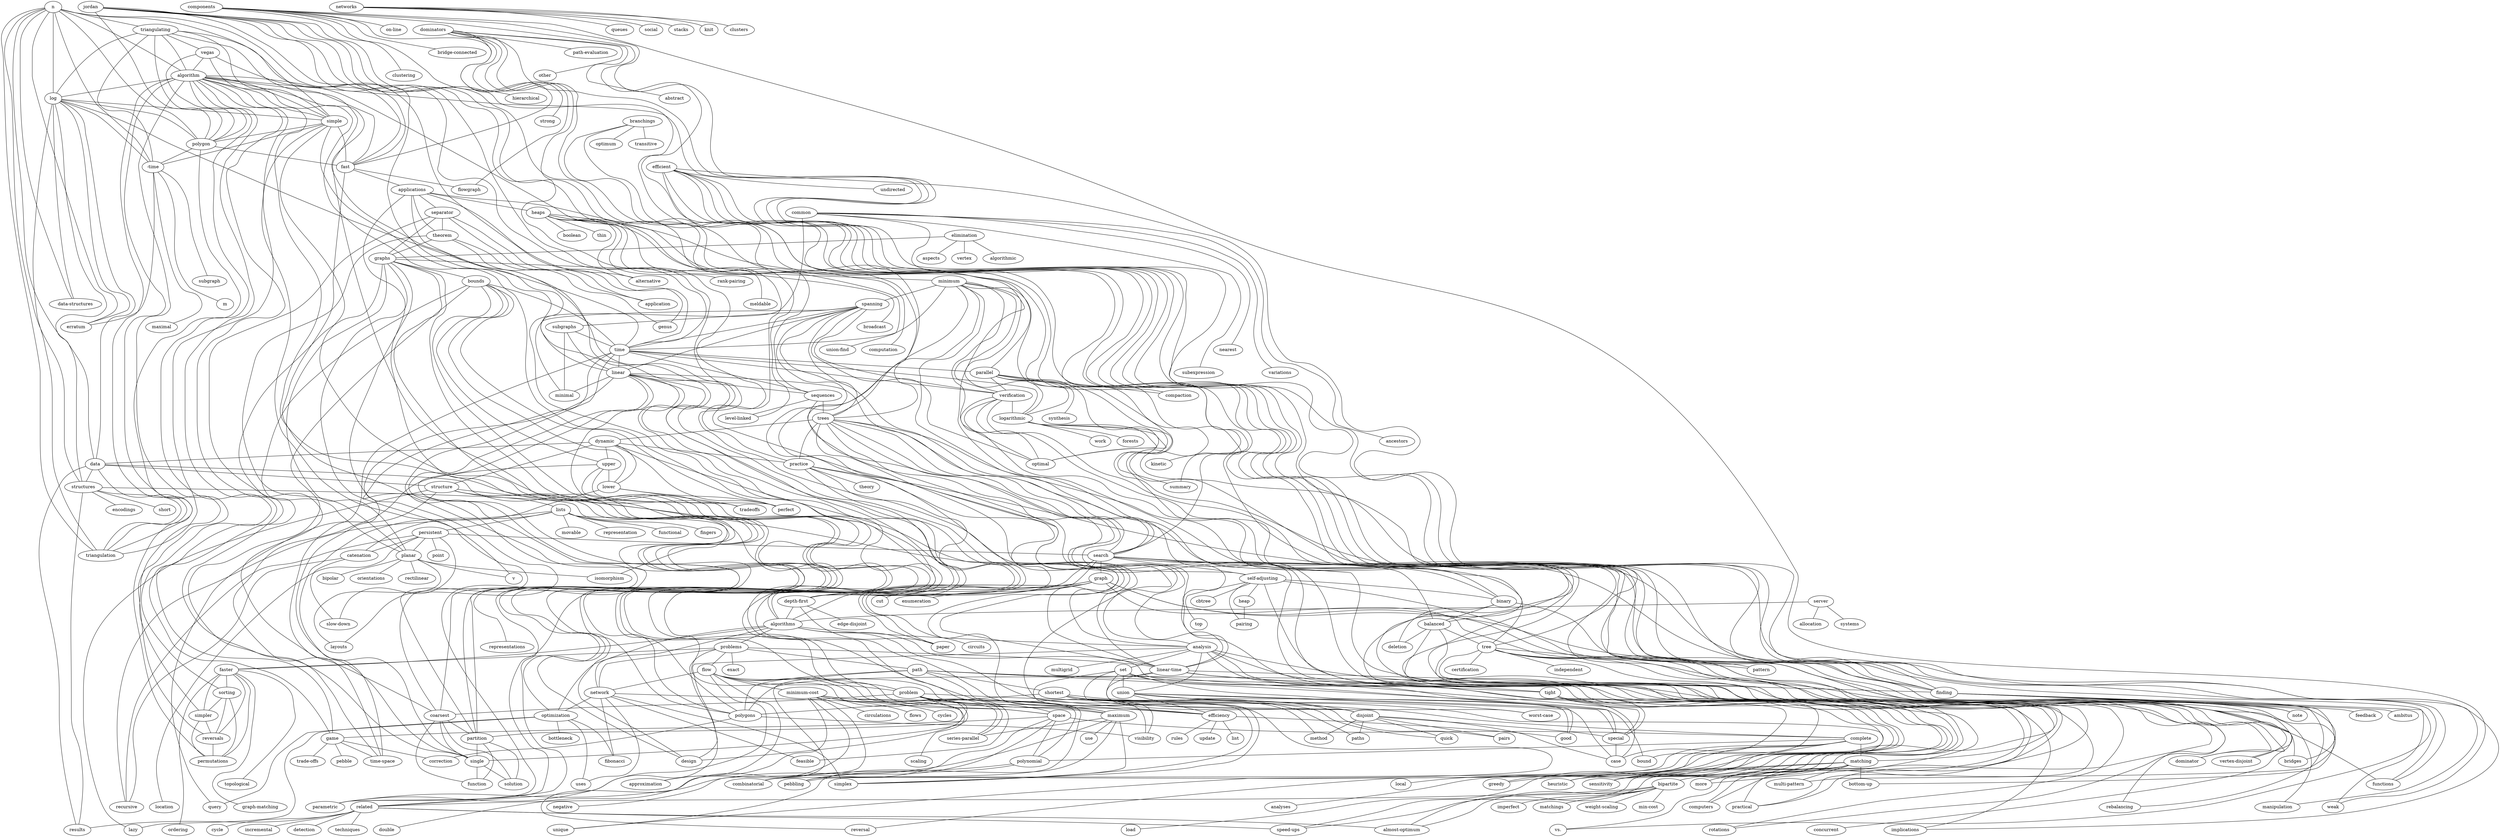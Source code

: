 graph {
  "n" [imp="9.0"];
  "erratum" [imp="1.0"];
  "data-structures" [imp="1.0"];
  "triangulating" [imp="6.0"];
  "-time" [imp="3.0"];
  "polygon" [imp="8.0"];
  "triangulation" [imp="2.0"];
  "vegas" [imp="2.0"];
  "polygons" [imp="3.0"];
  "fast" [imp="5.0"];
  "subgraph" [imp="1.0"];
  "m" [imp="1.0"];
  "maximal" [imp="1.0"];
  "algorithm" [imp="33.0"];
  "correction" [imp="2.0"];
  "visibility" [imp="1.0"];
  "simple" [imp="10.0"];
  "applications" [imp="3.0"];
  "parametric" [imp="1.0"];
  "flowgraph" [imp="1.0"];
  "linear-time" [imp="13.0"];
  "finding" [imp="11.0"];
  "log" [imp="10.0"];
  "maximum" [imp="7.0"];
  "separator" [imp="3.0"];
  "heaps" [imp="7.0"];
  "theorem" [imp="3.0"];
  "computation" [imp="2.0"];
  "alternative" [imp="1.0"];
  "server" [imp="2.0"];
  "algorithms" [imp="27.0"];
  "systems" [imp="2.0"];
  "allocation" [imp="2.0"];
  "unique" [imp="2.0"];
  "graph" [imp="6.0"];
  "network" [imp="11.0"];
  "analysis" [imp="7.0"];
  "problems" [imp="15.0"];
  "faster" [imp="8.0"];
  "linear" [imp="14.0"];
  "optimization" [imp="4.0"];
  "circuits" [imp="1.0"];
  "bridges" [imp="1.0"];
  "manipulation" [imp="1.0"];
  "note" [imp="1.0"];
  "cut" [imp="1.0"];
  "paper" [imp="1.0"];
  "depth-first" [imp="3.0"];
  "enumeration" [imp="1.0"];
  "fibonacci" [imp="2.0"];
  "simplex" [imp="2.0"];
  "feasible" [imp="2.0"];
  "uses" [imp="2.0"];
  "sensitivity" [imp="2.0"];
  "vs." [imp="1.0"];
  "design" [imp="2.0"];
  "set" [imp="5.0"];
  "union" [imp="5.0"];
  "computers" [imp="1.0"];
  "multigrid" [imp="1.0"];
  "implications" [imp="1.0"];
  "flow" [imp="11.0"];
  "exact" [imp="1.0"];
  "path" [imp="5.0"];
  "related" [imp="4.0"];
  "sorting" [imp="3.0"];
  "simpler" [imp="3.0"];
  "reversals" [imp="3.0"];
  "permutations" [imp="3.0"];
  "topological" [imp="1.0"];
  "graph-matching" [imp="1.0"];
  "ordering" [imp="1.0"];
  "spanning" [imp="10.0"];
  "coarsest" [imp="2.0"];
  "partition" [imp="2.0"];
  "single" [imp="2.0"];
  "minimal" [imp="2.0"];
  "sequences" [imp="2.0"];
  "subgraphs" [imp="2.0"];
  "query" [imp="1.0"];
  "bottleneck" [imp="1.0"];
  "structure" [imp="4.0"];
  "lazy" [imp="1.0"];
  "trees" [imp="31.0"];
  "edge-disjoint" [imp="2.0"];
  "series-parallel" [imp="1.0"];
  "use" [imp="2.0"];
  "case" [imp="2.0"];
  "disjoint" [imp="3.0"];
  "special" [imp="2.0"];
  "good" [imp="2.0"];
  "worst-case" [imp="1.0"];
  "efficiency" [imp="2.0"];
  "minimum" [imp="12.0"];
  "problem" [imp="15.0"];
  "minimum-cost" [imp="5.0"];
  "approximation" [imp="1.0"];
  "tight" [imp="3.0"];
  "reversal" [imp="1.0"];
  "bound" [imp="1.0"];
  "shortest" [imp="4.0"];
  "cycle" [imp="1.0"];
  "speed-ups" [imp="1.0"];
  "almost-optimum" [imp="1.0"];
  "results" [imp="1.0"];
  "incremental" [imp="2.0"];
  "detection" [imp="1.0"];
  "techniques" [imp="1.0"];
  "verification" [imp="4.0"];
  "optimal" [imp="2.0"];
  "solution" [imp="1.0"];
  "function" [imp="2.0"];
  "time" [imp="16.0"];
  "search" [imp="12.0"];
  "level-linked" [imp="1.0"];
  "lists" [imp="6.0"];
  "perfect" [imp="2.0"];
  "heap" [imp="2.0"];
  "pairing" [imp="1.0"];
  "on-line" [imp="1.0"];
  "rotations" [imp="1.0"];
  "weak" [imp="1.0"];
  "ambitus" [imp="1.0"];
  "feedback" [imp="1.0"];
  "logarithmic" [imp="4.0"];
  "method" [imp="1.0"];
  "paths" [imp="2.0"];
  "quick" [imp="1.0"];
  "pairs" [imp="1.0"];
  "bottom-up" [imp="2.0"];
  "imperfect" [imp="1.0"];
  "representations" [imp="1.0"];
  "catenation" [imp="3.0"];
  "functional" [imp="1.0"];
  "fingers" [imp="1.0"];
  "recursive" [imp="1.0"];
  "persistent" [imp="4.0"];
  "movable" [imp="1.0"];
  "representation" [imp="1.0"];
  "slow-down" [imp="1.0"];
  "location" [imp="1.0"];
  "point" [imp="1.0"];
  "planar" [imp="10.0"];
  "self-adjusting" [imp="7.0"];
  "practical" [imp="1.0"];
  "tree" [imp="6.0"];
  "layouts" [imp="1.0"];
  "isomorphism" [imp="2.0"];
  "v" [imp="2.0"];
  "orientations" [imp="1.0"];
  "rectilinear" [imp="1.0"];
  "bipolar" [imp="1.0"];
  "binary" [imp="3.0"];
  "concurrent" [imp="1.0"];
  "top" [imp="1.0"];
  "cbtree" [imp="1.0"];
  "dominator" [imp="2.0"];
  "certification" [imp="1.0"];
  "vertex-disjoint" [imp="1.0"];
  "functions" [imp="1.0"];
  "independent" [imp="1.0"];
  "pattern" [imp="1.0"];
  "graphs" [imp="14.0"];
  "application" [imp="2.0"];
  "genus" [imp="1.0"];
  "synthesis" [imp="1.0"];
  "upper" [imp="3.0"];
  "lower" [imp="3.0"];
  "time-space" [imp="2.0"];
  "tradeoffs" [imp="1.0"];
  "queues" [imp="1.0"];
  "dynamic" [imp="9.0"];
  "balanced" [imp="2.0"];
  "rebalancing" [imp="2.0"];
  "deletion" [imp="2.0"];
  "practice" [imp="5.0"];
  "data" [imp="7.0"];
  "algorithmic" [imp="2.0"];
  "meldable" [imp="1.0"];
  "broadcast" [imp="1.0"];
  "union-find" [imp="2.0"];
  "kinetic" [imp="1.0"];
  "rank-pairing" [imp="2.0"];
  "thin" [imp="1.0"];
  "boolean" [imp="2.0"];
  "space" [imp="8.0"];
  "bounds" [imp="11.0"];
  "game" [imp="4.0"];
  "pebbling" [imp="2.0"];
  "polynomial" [imp="4.0"];
  "complete" [imp="5.0"];
  "combinatorial" [imp="2.0"];
  "pebble" [imp="2.0"];
  "trade-offs" [imp="1.0"];
  "list" [imp="1.0"];
  "negative" [imp="2.0"];
  "double" [imp="1.0"];
  "scaling" [imp="1.0"];
  "circulations" [imp="2.0"];
  "flows" [imp="1.0"];
  "cycles" [imp="2.0"];
  "matching" [imp="3.0"];
  "greedy" [imp="1.0"];
  "heuristic" [imp="2.0"];
  "parallel" [imp="7.0"];
  "more" [imp="2.0"];
  "multi-pattern" [imp="1.0"];
  "bipartite" [imp="3.0"];
  "work" [imp="1.0"];
  "summary" [imp="1.0"];
  "forests" [imp="1.0"];
  "theory" [imp="1.0"];
  "structures" [imp="5.0"];
  "rules" [imp="1.0"];
  "update" [imp="1.0"];
  "elimination" [imp="2.0"];
  "aspects" [imp="2.0"];
  "vertex" [imp="2.0"];
  "common" [imp="2.0"];
  "subexpression" [imp="1.0"];
  "nearest" [imp="1.0"];
  "variations" [imp="1.0"];
  "ancestors" [imp="1.0"];
  "branchings" [imp="2.0"];
  "optimum" [imp="1.0"];
  "compaction" [imp="1.0"];
  "transitive" [imp="1.0"];
  "social" [imp="2.0"];
  "path-evaluation" [imp="1.0"];
  "matchings" [imp="1.0"];
  "weight-scaling" [imp="1.0"];
  "min-cost" [imp="1.0"];
  "efficient" [imp="4.0"];
  "undirected" [imp="1.0"];
  "bridge-connected" [imp="1.0"];
  "local" [imp="2.0"];
  "analyses" [imp="2.0"];
  "load" [imp="2.0"];
  "short" [imp="1.0"];
  "encodings" [imp="1.0"];
  "stacks" [imp="1.0"];
  "clustering" [imp="2.0"];
  "dominators" [imp="6.0"];
  "other" [imp="1.0"];
  "abstract" [imp="1.0"];
  "jordan" [imp="3.0"];
  "components" [imp="5.0"];
  "hierarchical" [imp="2.0"];
  "strong" [imp="2.0"];
  "networks" [imp="3.0"];
  "knit" [imp="1.0"];
  "clusters" [imp="1.0"];
  "n" -- "erratum" [weight="0.25"];
  "n" -- "data-structures" [weight="0.25"];
  "n" -- "triangulating" [weight="0.363636363636"];
  "n" -- "-time" [weight="0.714285714286"];
  "n" -- "polygon" [weight="0.888888888889"];
  "n" -- "triangulation" [weight="0.571428571429"];
  "triangulating" -- "-time" [weight="0.285714285714"];
  "triangulating" -- "vegas" [weight="0.333333333333"];
  "triangulating" -- "polygons" [weight="0.285714285714"];
  "triangulating" -- "fast" [weight="0.222222222222"];
  "-time" -- "erratum" [weight="0.333333333333"];
  "-time" -- "subgraph" [weight="0.333333333333"];
  "-time" -- "m" [weight="0.333333333333"];
  "-time" -- "maximal" [weight="0.333333333333"];
  "polygon" -- "triangulating" [weight="0.4"];
  "polygon" -- "-time" [weight="0.222222222222"];
  "polygon" -- "triangulation" [weight="0.25"];
  "polygon" -- "vegas" [weight="0.25"];
  "polygon" -- "fast" [weight="0.181818181818"];
  "vegas" -- "algorithm" [weight="0.0606060606061"];
  "polygons" -- "algorithm" [weight="0.0588235294118"];
  "polygons" -- "correction" [weight="0.25"];
  "polygons" -- "visibility" [weight="0.333333333333"];
  "fast" -- "vegas" [weight="0.4"];
  "fast" -- "simple" [weight="0.153846153846"];
  "fast" -- "applications" [weight="0.142857142857"];
  "fast" -- "parametric" [weight="0.2"];
  "fast" -- "flowgraph" [weight="0.2"];
  "algorithm" -- "n" [weight="0.135135135135"];
  "algorithm" -- "triangulating" [weight="0.181818181818"];
  "algorithm" -- "polygon" [weight="0.108108108108"];
  "algorithm" -- "fast" [weight="0.151515151515"];
  "algorithm" -- "simple" [weight="0.162162162162"];
  "algorithm" -- "linear-time" [weight="0.277777777778"];
  "algorithm" -- "finding" [weight="0.157894736842"];
  "algorithm" -- "log" [weight="0.162162162162"];
  "simple" -- "n" [weight="0.727272727273"];
  "simple" -- "triangulating" [weight="0.6"];
  "simple" -- "-time" [weight="0.181818181818"];
  "simple" -- "polygon" [weight="0.636363636364"];
  "simple" -- "triangulation" [weight="0.2"];
  "simple" -- "vegas" [weight="0.2"];
  "simple" -- "polygons" [weight="0.3"];
  "applications" -- "parametric" [weight="0.333333333333"];
  "applications" -- "maximum" [weight="0.111111111111"];
  "applications" -- "separator" [weight="0.2"];
  "applications" -- "heaps" [weight="0.111111111111"];
  "applications" -- "theorem" [weight="0.2"];
  "applications" -- "computation" [weight="0.25"];
  "applications" -- "alternative" [weight="0.333333333333"];
  "server" -- "algorithms" [weight="0.0740740740741"];
  "server" -- "systems" [weight="1.0"];
  "server" -- "allocation" [weight="1.0"];
  "algorithms" -- "unique" [weight="0.0740740740741"];
  "algorithms" -- "graph" [weight="0.1"];
  "algorithms" -- "network" [weight="0.117647058824"];
  "algorithms" -- "analysis" [weight="0.133333333333"];
  "algorithms" -- "problems" [weight="0.2"];
  "algorithms" -- "faster" [weight="0.129032258065"];
  "algorithms" -- "linear" [weight="0.0789473684211"];
  "algorithms" -- "optimization" [weight="0.107142857143"];
  "graph" -- "circuits" [weight="0.166666666667"];
  "graph" -- "bridges" [weight="0.166666666667"];
  "graph" -- "manipulation" [weight="0.166666666667"];
  "graph" -- "note" [weight="0.166666666667"];
  "graph" -- "cut" [weight="0.166666666667"];
  "graph" -- "paper" [weight="0.166666666667"];
  "graph" -- "depth-first" [weight="0.285714285714"];
  "graph" -- "enumeration" [weight="0.166666666667"];
  "network" -- "optimization" [weight="0.153846153846"];
  "network" -- "fibonacci" [weight="0.181818181818"];
  "network" -- "maximum" [weight="0.125"];
  "network" -- "simplex" [weight="0.181818181818"];
  "network" -- "feasible" [weight="0.181818181818"];
  "network" -- "uses" [weight="0.181818181818"];
  "analysis" -- "sensitivity" [weight="0.285714285714"];
  "analysis" -- "vs." [weight="0.142857142857"];
  "analysis" -- "design" [weight="0.285714285714"];
  "analysis" -- "set" [weight="0.2"];
  "analysis" -- "union" [weight="0.2"];
  "analysis" -- "computers" [weight="0.142857142857"];
  "analysis" -- "multigrid" [weight="0.142857142857"];
  "analysis" -- "implications" [weight="0.142857142857"];
  "problems" -- "network" [weight="0.0833333333333"];
  "problems" -- "faster" [weight="0.0952380952381"];
  "problems" -- "linear-time" [weight="0.0769230769231"];
  "problems" -- "flow" [weight="0.0833333333333"];
  "problems" -- "exact" [weight="0.0666666666667"];
  "problems" -- "path" [weight="0.111111111111"];
  "problems" -- "related" [weight="0.266666666667"];
  "faster" -- "sorting" [weight="0.375"];
  "faster" -- "simpler" [weight="0.375"];
  "faster" -- "reversals" [weight="0.375"];
  "faster" -- "permutations" [weight="0.375"];
  "faster" -- "topological" [weight="0.125"];
  "faster" -- "graph-matching" [weight="0.125"];
  "faster" -- "ordering" [weight="0.125"];
  "linear" -- "spanning" [weight="0.142857142857"];
  "linear" -- "coarsest" [weight="0.142857142857"];
  "linear" -- "partition" [weight="0.142857142857"];
  "linear" -- "single" [weight="0.142857142857"];
  "linear" -- "minimal" [weight="0.142857142857"];
  "linear" -- "sequences" [weight="0.142857142857"];
  "linear" -- "subgraphs" [weight="0.142857142857"];
  "optimization" -- "fibonacci" [weight="0.5"];
  "optimization" -- "uses" [weight="0.5"];
  "optimization" -- "query" [weight="0.25"];
  "optimization" -- "bottleneck" [weight="0.25"];
  "optimization" -- "structure" [weight="0.142857142857"];
  "optimization" -- "lazy" [weight="0.25"];
  "depth-first" -- "algorithms" [weight="0.0714285714286"];
  "depth-first" -- "linear" [weight="0.133333333333"];
  "depth-first" -- "paper" [weight="0.333333333333"];
  "depth-first" -- "spanning" [weight="0.0833333333333"];
  "depth-first" -- "trees" [weight="0.030303030303"];
  "depth-first" -- "edge-disjoint" [weight="0.25"];
  "maximum" -- "parametric" [weight="0.142857142857"];
  "maximum" -- "unique" [weight="0.285714285714"];
  "maximum" -- "simplex" [weight="0.125"];
  "maximum" -- "series-parallel" [weight="0.142857142857"];
  "maximum" -- "use" [weight="0.125"];
  "set" -- "union" [weight="1.0"];
  "set" -- "case" [weight="0.4"];
  "set" -- "disjoint" [weight="0.333333333333"];
  "set" -- "special" [weight="0.4"];
  "set" -- "good" [weight="0.166666666667"];
  "set" -- "worst-case" [weight="0.2"];
  "set" -- "efficiency" [weight="0.166666666667"];
  "union" -- "case" [weight="0.4"];
  "union" -- "disjoint" [weight="0.333333333333"];
  "union" -- "special" [weight="0.4"];
  "union" -- "good" [weight="0.166666666667"];
  "union" -- "worst-case" [weight="0.2"];
  "union" -- "efficiency" [weight="0.166666666667"];
  "linear-time" -- "polygons" [weight="0.230769230769"];
  "linear-time" -- "simple" [weight="0.15"];
  "linear-time" -- "finding" [weight="0.2"];
  "linear-time" -- "case" [weight="0.153846153846"];
  "linear-time" -- "minimum" [weight="0.136363636364"];
  "linear-time" -- "disjoint" [weight="0.142857142857"];
  "linear-time" -- "special" [weight="0.153846153846"];
  "flow" -- "parametric" [weight="0.0909090909091"];
  "flow" -- "network" [weight="0.466666666667"];
  "flow" -- "maximum" [weight="0.384615384615"];
  "flow" -- "feasible" [weight="0.181818181818"];
  "flow" -- "series-parallel" [weight="0.0909090909091"];
  "flow" -- "problem" [weight="0.130434782609"];
  "flow" -- "minimum-cost" [weight="0.142857142857"];
  "flow" -- "approximation" [weight="0.0909090909091"];
  "path" -- "polygons" [weight="0.142857142857"];
  "path" -- "visibility" [weight="0.2"];
  "path" -- "sensitivity" [weight="0.166666666667"];
  "path" -- "tight" [weight="0.142857142857"];
  "path" -- "reversal" [weight="0.2"];
  "path" -- "bound" [weight="0.2"];
  "path" -- "shortest" [weight="0.5"];
  "related" -- "cycle" [weight="0.25"];
  "related" -- "speed-ups" [weight="0.25"];
  "related" -- "almost-optimum" [weight="0.25"];
  "related" -- "results" [weight="0.25"];
  "related" -- "incremental" [weight="0.2"];
  "related" -- "detection" [weight="0.25"];
  "related" -- "techniques" [weight="0.25"];
  "sorting" -- "algorithm" [weight="0.0909090909091"];
  "sorting" -- "simpler" [weight="1.0"];
  "sorting" -- "reversals" [weight="1.0"];
  "sorting" -- "permutations" [weight="1.0"];
  "simpler" -- "algorithm" [weight="0.0909090909091"];
  "simpler" -- "reversals" [weight="1.0"];
  "simpler" -- "permutations" [weight="1.0"];
  "reversals" -- "algorithm" [weight="0.0909090909091"];
  "reversals" -- "permutations" [weight="1.0"];
  "permutations" -- "algorithm" [weight="0.0909090909091"];
  "spanning" -- "sensitivity" [weight="0.2"];
  "spanning" -- "minimal" [weight="0.2"];
  "spanning" -- "subgraphs" [weight="0.2"];
  "spanning" -- "verification" [weight="0.272727272727"];
  "spanning" -- "optimal" [weight="0.2"];
  "coarsest" -- "algorithm" [weight="0.0294117647059"];
  "coarsest" -- "partition" [weight="1.0"];
  "coarsest" -- "single" [weight="1.0"];
  "coarsest" -- "solution" [weight="0.5"];
  "coarsest" -- "function" [weight="1.0"];
  "coarsest" -- "time" [weight="0.125"];
  "partition" -- "algorithm" [weight="0.0294117647059"];
  "partition" -- "single" [weight="1.0"];
  "partition" -- "solution" [weight="0.5"];
  "partition" -- "function" [weight="1.0"];
  "partition" -- "time" [weight="0.125"];
  "single" -- "algorithm" [weight="0.0294117647059"];
  "single" -- "solution" [weight="0.5"];
  "single" -- "function" [weight="1.0"];
  "single" -- "time" [weight="0.125"];
  "sequences" -- "search" [weight="0.0769230769231"];
  "sequences" -- "trees" [weight="0.03125"];
  "sequences" -- "time" [weight="0.125"];
  "sequences" -- "level-linked" [weight="0.5"];
  "subgraphs" -- "minimal" [weight="1.0"];
  "subgraphs" -- "time" [weight="0.125"];
  "structure" -- "analysis" [weight="0.1"];
  "structure" -- "design" [weight="0.2"];
  "structure" -- "query" [weight="0.25"];
  "structure" -- "lazy" [weight="0.25"];
  "structure" -- "lists" [weight="0.111111111111"];
  "heap" -- "pairing" [weight="2.0"];
  "finding" -- "bridges" [weight="0.0909090909091"];
  "finding" -- "note" [weight="0.0909090909091"];
  "finding" -- "weak" [weight="0.0909090909091"];
  "finding" -- "ambitus" [weight="0.0909090909091"];
  "finding" -- "feedback" [weight="0.0909090909091"];
  "log" -- "n" [weight="8.5"];
  "log" -- "erratum" [weight="0.222222222222"];
  "log" -- "data-structures" [weight="0.222222222222"];
  "log" -- "triangulating" [weight="0.333333333333"];
  "log" -- "-time" [weight="0.625"];
  "log" -- "polygon" [weight="0.8"];
  "log" -- "triangulation" [weight="0.5"];
  "log" -- "simple" [weight="0.666666666667"];
  "minimum" -- "sensitivity" [weight="0.166666666667"];
  "minimum" -- "spanning" [weight="0.375"];
  "minimum" -- "finding" [weight="0.15"];
  "minimum" -- "verification" [weight="0.230769230769"];
  "minimum" -- "optimal" [weight="0.166666666667"];
  "minimum" -- "logarithmic" [weight="0.230769230769"];
  "disjoint" -- "case" [weight="0.666666666667"];
  "disjoint" -- "special" [weight="0.666666666667"];
  "disjoint" -- "method" [weight="0.333333333333"];
  "disjoint" -- "paths" [weight="0.25"];
  "disjoint" -- "quick" [weight="0.333333333333"];
  "disjoint" -- "pairs" [weight="0.333333333333"];
  "special" -- "algorithm" [weight="0.0606060606061"];
  "special" -- "case" [weight="1.0"];
  "lists" -- "representations" [weight="0.166666666667"];
  "lists" -- "catenation" [weight="0.5"];
  "lists" -- "functional" [weight="0.166666666667"];
  "lists" -- "fingers" [weight="0.166666666667"];
  "lists" -- "recursive" [weight="0.166666666667"];
  "lists" -- "persistent" [weight="0.428571428571"];
  "lists" -- "movable" [weight="0.166666666667"];
  "lists" -- "representation" [weight="0.166666666667"];
  "catenation" -- "recursive" [weight="0.333333333333"];
  "catenation" -- "slow-down" [weight="0.333333333333"];
  "persistent" -- "catenation" [weight="0.75"];
  "persistent" -- "recursive" [weight="0.25"];
  "persistent" -- "slow-down" [weight="0.25"];
  "persistent" -- "search" [weight="0.0666666666667"];
  "persistent" -- "location" [weight="0.25"];
  "persistent" -- "point" [weight="0.25"];
  "persistent" -- "planar" [weight="0.0769230769231"];
  "search" -- "graph" [weight="0.125"];
  "search" -- "linear" [weight="0.130434782609"];
  "search" -- "paper" [weight="0.0833333333333"];
  "search" -- "depth-first" [weight="0.25"];
  "search" -- "self-adjusting" [weight="0.1875"];
  "search" -- "practical" [weight="0.0833333333333"];
  "search" -- "tree" [weight="0.125"];
  "planar" -- "separator" [weight="0.181818181818"];
  "planar" -- "layouts" [weight="0.222222222222"];
  "planar" -- "isomorphism" [weight="0.2"];
  "planar" -- "v" [weight="0.2"];
  "planar" -- "orientations" [weight="0.222222222222"];
  "planar" -- "rectilinear" [weight="0.222222222222"];
  "planar" -- "bipolar" [weight="0.222222222222"];
  "self-adjusting" -- "heap" [weight="0.285714285714"];
  "self-adjusting" -- "pairing" [weight="0.142857142857"];
  "self-adjusting" -- "practical" [weight="0.142857142857"];
  "self-adjusting" -- "binary" [weight="0.25"];
  "self-adjusting" -- "concurrent" [weight="0.142857142857"];
  "self-adjusting" -- "top" [weight="0.142857142857"];
  "self-adjusting" -- "cbtree" [weight="0.142857142857"];
  "tree" -- "rotations" [weight="0.166666666667"];
  "tree" -- "practical" [weight="0.166666666667"];
  "tree" -- "dominator" [weight="0.333333333333"];
  "tree" -- "certification" [weight="0.166666666667"];
  "tree" -- "vertex-disjoint" [weight="0.166666666667"];
  "tree" -- "functions" [weight="0.166666666667"];
  "tree" -- "independent" [weight="0.166666666667"];
  "tree" -- "pattern" [weight="0.166666666667"];
  "separator" -- "theorem" [weight="1.0"];
  "separator" -- "graphs" [weight="0.0625"];
  "separator" -- "application" [weight="0.25"];
  "separator" -- "genus" [weight="0.333333333333"];
  "upper" -- "perfect" [weight="0.666666666667"];
  "upper" -- "lower" [weight="1.0"];
  "upper" -- "time-space" [weight="0.25"];
  "upper" -- "tradeoffs" [weight="0.333333333333"];
  "lower" -- "perfect" [weight="0.666666666667"];
  "lower" -- "time-space" [weight="0.25"];
  "lower" -- "tradeoffs" [weight="0.333333333333"];
  "trees" -- "simplex" [weight="0.1"];
  "trees" -- "sensitivity" [weight="0.1"];
  "trees" -- "spanning" [weight="0.242424242424"];
  "trees" -- "minimum" [weight="0.30303030303"];
  "trees" -- "search" [weight="0.264705882353"];
  "trees" -- "self-adjusting" [weight="0.117647058824"];
  "trees" -- "binary" [weight="0.0967741935484"];
  "trees" -- "dynamic" [weight="0.212121212121"];
  "binary" -- "search" [weight="0.0714285714286"];
  "binary" -- "balanced" [weight="0.25"];
  "binary" -- "rebalancing" [weight="0.25"];
  "binary" -- "deletion" [weight="0.25"];
  "dynamic" -- "simplex" [weight="0.222222222222"];
  "dynamic" -- "structure" [weight="0.181818181818"];
  "dynamic" -- "perfect" [weight="0.222222222222"];
  "dynamic" -- "upper" [weight="0.2"];
  "dynamic" -- "lower" [weight="0.2"];
  "dynamic" -- "practice" [weight="0.166666666667"];
  "dynamic" -- "data" [weight="0.142857142857"];
  "verification" -- "sensitivity" [weight="0.2"];
  "verification" -- "optimal" [weight="0.5"];
  "verification" -- "dominator" [weight="0.2"];
  "verification" -- "logarithmic" [weight="0.333333333333"];
  "verification" -- "vertex-disjoint" [weight="0.25"];
  "heaps" -- "alternative" [weight="0.142857142857"];
  "heaps" -- "meldable" [weight="0.142857142857"];
  "heaps" -- "broadcast" [weight="0.142857142857"];
  "heaps" -- "union-find" [weight="0.125"];
  "heaps" -- "kinetic" [weight="0.142857142857"];
  "heaps" -- "rank-pairing" [weight="0.285714285714"];
  "heaps" -- "thin" [weight="0.142857142857"];
  "heaps" -- "boolean" [weight="0.125"];
  "theorem" -- "planar" [weight="0.181818181818"];
  "theorem" -- "graphs" [weight="0.0625"];
  "theorem" -- "application" [weight="0.25"];
  "theorem" -- "genus" [weight="0.333333333333"];
  "graphs" -- "minimum" [weight="0.0833333333333"];
  "graphs" -- "planar" [weight="0.263157894737"];
  "graphs" -- "layouts" [weight="0.0714285714286"];
  "graphs" -- "isomorphism" [weight="0.142857142857"];
  "graphs" -- "v" [weight="0.142857142857"];
  "graphs" -- "space" [weight="0.157894736842"];
  "graphs" -- "bounds" [weight="0.136363636364"];
  "graphs" -- "game" [weight="0.2"];
  "space" -- "game" [weight="0.333333333333"];
  "space" -- "pebbling" [weight="0.25"];
  "space" -- "polynomial" [weight="0.5"];
  "space" -- "complete" [weight="0.444444444444"];
  "space" -- "combinatorial" [weight="0.25"];
  "bounds" -- "perfect" [weight="0.181818181818"];
  "bounds" -- "upper" [weight="0.272727272727"];
  "bounds" -- "lower" [weight="0.272727272727"];
  "bounds" -- "time-space" [weight="0.181818181818"];
  "bounds" -- "space" [weight="0.1875"];
  "bounds" -- "game" [weight="0.363636363636"];
  "bounds" -- "time" [weight="0.125"];
  "game" -- "correction" [weight="0.2"];
  "game" -- "time-space" [weight="0.2"];
  "game" -- "pebble" [weight="0.2"];
  "game" -- "trade-offs" [weight="0.25"];
  "problem" -- "maximum" [weight="0.157894736842"];
  "problem" -- "coarsest" [weight="0.133333333333"];
  "problem" -- "partition" [weight="0.133333333333"];
  "problem" -- "single" [weight="0.133333333333"];
  "problem" -- "space" [weight="0.210526315789"];
  "problem" -- "pebbling" [weight="0.133333333333"];
  "problem" -- "polynomial" [weight="0.266666666667"];
  "problem" -- "complete" [weight="0.25"];
  "minimum-cost" -- "series-parallel" [weight="0.2"];
  "minimum-cost" -- "negative" [weight="0.4"];
  "minimum-cost" -- "approximation" [weight="0.2"];
  "minimum-cost" -- "double" [weight="0.2"];
  "minimum-cost" -- "scaling" [weight="0.2"];
  "minimum-cost" -- "circulations" [weight="0.4"];
  "minimum-cost" -- "flows" [weight="0.2"];
  "minimum-cost" -- "cycles" [weight="0.4"];
  "polynomial" -- "pebbling" [weight="0.5"];
  "polynomial" -- "combinatorial" [weight="0.5"];
  "complete" -- "pebbling" [weight="0.4"];
  "complete" -- "polynomial" [weight="0.8"];
  "complete" -- "combinatorial" [weight="0.4"];
  "complete" -- "matching" [weight="0.142857142857"];
  "complete" -- "greedy" [weight="0.2"];
  "complete" -- "heuristic" [weight="0.166666666667"];
  "time" -- "n" [weight="0.190476190476"];
  "time" -- "linear" [weight="0.428571428571"];
  "time" -- "spanning" [weight="0.238095238095"];
  "time" -- "log" [weight="0.181818181818"];
  "time" -- "minimum" [weight="0.166666666667"];
  "time" -- "verification" [weight="0.176470588235"];
  "time" -- "logarithmic" [weight="0.25"];
  "time" -- "parallel" [weight="0.15"];
  "matching" -- "bottom-up" [weight="0.25"];
  "matching" -- "greedy" [weight="0.333333333333"];
  "matching" -- "heuristic" [weight="0.25"];
  "matching" -- "more" [weight="0.25"];
  "matching" -- "multi-pattern" [weight="0.333333333333"];
  "matching" -- "bipartite" [weight="0.2"];
  "matching" -- "speed-ups" [weight="0.333333333333"];
  "matching" -- "almost-optimum" [weight="0.333333333333"];
  "logarithmic" -- "optimal" [weight="0.5"];
  "logarithmic" -- "work" [weight="0.25"];
  "logarithmic" -- "summary" [weight="0.25"];
  "logarithmic" -- "functions" [weight="0.25"];
  "logarithmic" -- "forests" [weight="0.25"];
  "practice" -- "algorithms" [weight="0.0322580645161"];
  "practice" -- "analysis" [weight="0.0909090909091"];
  "practice" -- "vs." [weight="0.2"];
  "practice" -- "design" [weight="0.166666666667"];
  "practice" -- "trees" [weight="0.0588235294118"];
  "practice" -- "theory" [weight="0.2"];
  "balanced" -- "rotations" [weight="0.5"];
  "balanced" -- "search" [weight="0.0769230769231"];
  "balanced" -- "tree" [weight="0.142857142857"];
  "balanced" -- "trees" [weight="0.03125"];
  "balanced" -- "rebalancing" [weight="0.333333333333"];
  "balanced" -- "deletion" [weight="0.333333333333"];
  "data" -- "n" [weight="0.142857142857"];
  "data" -- "triangulation" [weight="0.125"];
  "data" -- "design" [weight="0.125"];
  "data" -- "structure" [weight="0.375"];
  "data" -- "log" [weight="0.133333333333"];
  "data" -- "results" [weight="0.142857142857"];
  "data" -- "structures" [weight="0.5"];
  "efficiency" -- "algorithm" [weight="0.0294117647059"];
  "efficiency" -- "linear" [weight="0.0666666666667"];
  "efficiency" -- "list" [weight="0.5"];
  "efficiency" -- "good" [weight="0.333333333333"];
  "efficiency" -- "rules" [weight="0.5"];
  "efficiency" -- "update" [weight="0.5"];
  "elimination" -- "algorithmic" [weight="1.0"];
  "elimination" -- "graphs" [weight="0.0666666666667"];
  "elimination" -- "aspects" [weight="1.0"];
  "elimination" -- "vertex" [weight="1.0"];
  "common" -- "finding" [weight="0.0833333333333"];
  "common" -- "problem" [weight="0.0625"];
  "common" -- "subexpression" [weight="0.5"];
  "common" -- "nearest" [weight="0.5"];
  "common" -- "variations" [weight="0.5"];
  "common" -- "ancestors" [weight="0.5"];
  "branchings" -- "optimum" [weight="0.5"];
  "branchings" -- "compaction" [weight="0.5"];
  "branchings" -- "parallel" [weight="0.125"];
  "branchings" -- "transitive" [weight="0.5"];
  "parallel" -- "computers" [weight="0.142857142857"];
  "parallel" -- "implications" [weight="0.142857142857"];
  "parallel" -- "synthesis" [weight="0.142857142857"];
  "parallel" -- "verification" [weight="0.222222222222"];
  "parallel" -- "optimal" [weight="0.285714285714"];
  "parallel" -- "logarithmic" [weight="0.375"];
  "parallel" -- "compaction" [weight="0.142857142857"];
  "bipartite" -- "related" [weight="0.166666666667"];
  "bipartite" -- "imperfect" [weight="0.333333333333"];
  "bipartite" -- "speed-ups" [weight="0.333333333333"];
  "bipartite" -- "almost-optimum" [weight="0.333333333333"];
  "bipartite" -- "matchings" [weight="0.333333333333"];
  "bipartite" -- "weight-scaling" [weight="0.333333333333"];
  "bipartite" -- "min-cost" [weight="0.333333333333"];
  "efficient" -- "manipulation" [weight="0.25"];
  "efficient" -- "bottom-up" [weight="0.5"];
  "efficient" -- "tree" [weight="0.111111111111"];
  "efficient" -- "matching" [weight="0.166666666667"];
  "efficient" -- "pattern" [weight="0.25"];
  "efficient" -- "more" [weight="0.5"];
  "efficient" -- "multi-pattern" [weight="0.25"];
  "efficient" -- "undirected" [weight="0.25"];
  "tight" -- "algorithms" [weight="0.0714285714286"];
  "tight" -- "reversal" [weight="0.333333333333"];
  "tight" -- "bound" [weight="0.333333333333"];
  "tight" -- "local" [weight="0.666666666667"];
  "tight" -- "analyses" [weight="0.666666666667"];
  "tight" -- "load" [weight="0.666666666667"];
  "shortest" -- "polygons" [weight="0.166666666667"];
  "shortest" -- "visibility" [weight="0.25"];
  "shortest" -- "sensitivity" [weight="0.2"];
  "shortest" -- "method" [weight="0.25"];
  "shortest" -- "paths" [weight="0.2"];
  "shortest" -- "quick" [weight="0.25"];
  "shortest" -- "pairs" [weight="0.25"];
  "structures" -- "n" [weight="0.166666666667"];
  "structures" -- "triangulation" [weight="0.166666666667"];
  "structures" -- "related" [weight="0.125"];
  "structures" -- "log" [weight="0.153846153846"];
  "structures" -- "results" [weight="0.2"];
  "structures" -- "short" [weight="0.2"];
  "structures" -- "encodings" [weight="0.2"];
  "dominators" -- "fast" [weight="0.1"];
  "dominators" -- "flowgraph" [weight="0.166666666667"];
  "dominators" -- "linear-time" [weight="0.0555555555556"];
  "dominators" -- "finding" [weight="0.0625"];
  "dominators" -- "practice" [weight="0.222222222222"];
  "dominators" -- "path-evaluation" [weight="0.166666666667"];
  "dominators" -- "other" [weight="0.166666666667"];
  "dominators" -- "abstract" [weight="0.166666666667"];
  "jordan" -- "polygon" [weight="0.1"];
  "jordan" -- "linear" [weight="0.133333333333"];
  "jordan" -- "linear-time" [weight="0.0666666666667"];
  "jordan" -- "sequences" [weight="0.666666666667"];
  "jordan" -- "search" [weight="0.0714285714286"];
  "jordan" -- "trees" [weight="0.030303030303"];
  "jordan" -- "time" [weight="0.117647058824"];
  "jordan" -- "level-linked" [weight="0.333333333333"];
  "components" -- "on-line" [weight="0.2"];
  "components" -- "weak" [weight="0.2"];
  "components" -- "summary" [weight="0.2"];
  "components" -- "functions" [weight="0.2"];
  "components" -- "bridge-connected" [weight="0.2"];
  "components" -- "clustering" [weight="0.4"];
  "components" -- "hierarchical" [weight="0.4"];
  "components" -- "strong" [weight="0.4"];
  "networks" -- "queues" [weight="0.333333333333"];
  "networks" -- "social" [weight="0.666666666667"];
  "networks" -- "stacks" [weight="0.333333333333"];
  "networks" -- "knit" [weight="0.333333333333"];
  "networks" -- "clusters" [weight="0.333333333333"];
}
